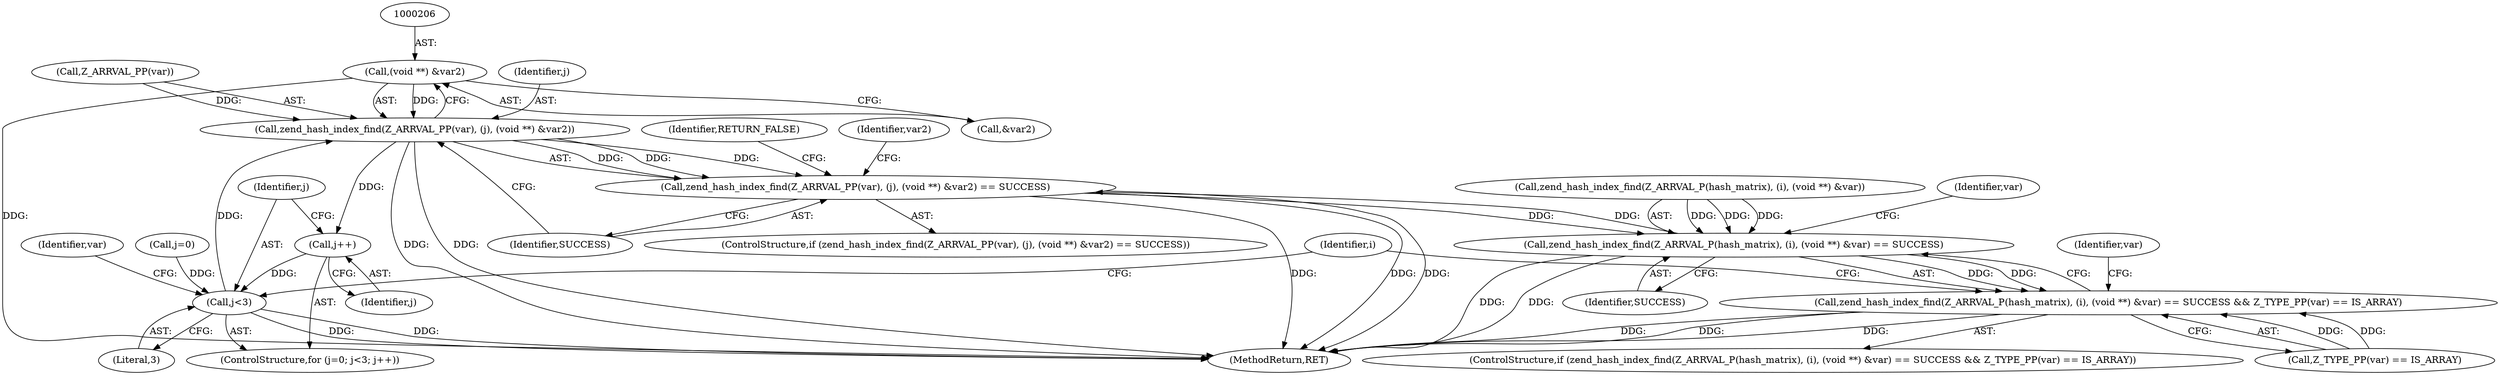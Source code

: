 digraph "0_php-src_2938329ce19cb8c4197dec146c3ec887c6f61d01_0@pointer" {
"1000205" [label="(Call,(void **) &var2)"];
"1000201" [label="(Call,zend_hash_index_find(Z_ARRVAL_PP(var), (j), (void **) &var2))"];
"1000196" [label="(Call,j++)"];
"1000193" [label="(Call,j<3)"];
"1000200" [label="(Call,zend_hash_index_find(Z_ARRVAL_PP(var), (j), (void **) &var2) == SUCCESS)"];
"1000161" [label="(Call,zend_hash_index_find(Z_ARRVAL_P(hash_matrix), (i), (void **) &var) == SUCCESS)"];
"1000160" [label="(Call,zend_hash_index_find(Z_ARRVAL_P(hash_matrix), (i), (void **) &var) == SUCCESS && Z_TYPE_PP(var) == IS_ARRAY)"];
"1000157" [label="(Identifier,i)"];
"1000195" [label="(Literal,3)"];
"1000228" [label="(Identifier,RETURN_FALSE)"];
"1000180" [label="(Identifier,var)"];
"1000162" [label="(Call,zend_hash_index_find(Z_ARRVAL_P(hash_matrix), (i), (void **) &var))"];
"1000205" [label="(Call,(void **) &var2)"];
"1000200" [label="(Call,zend_hash_index_find(Z_ARRVAL_PP(var), (j), (void **) &var2) == SUCCESS)"];
"1000173" [label="(Identifier,var)"];
"1000203" [label="(Identifier,var)"];
"1000161" [label="(Call,zend_hash_index_find(Z_ARRVAL_P(hash_matrix), (i), (void **) &var) == SUCCESS)"];
"1000170" [label="(Identifier,SUCCESS)"];
"1000160" [label="(Call,zend_hash_index_find(Z_ARRVAL_P(hash_matrix), (i), (void **) &var) == SUCCESS && Z_TYPE_PP(var) == IS_ARRAY)"];
"1000209" [label="(Identifier,SUCCESS)"];
"1000202" [label="(Call,Z_ARRVAL_PP(var))"];
"1000197" [label="(Identifier,j)"];
"1000193" [label="(Call,j<3)"];
"1000189" [label="(ControlStructure,for (j=0; j<3; j++))"];
"1000207" [label="(Call,&var2)"];
"1000196" [label="(Call,j++)"];
"1000199" [label="(ControlStructure,if (zend_hash_index_find(Z_ARRVAL_PP(var), (j), (void **) &var2) == SUCCESS))"];
"1000201" [label="(Call,zend_hash_index_find(Z_ARRVAL_PP(var), (j), (void **) &var2))"];
"1000212" [label="(Identifier,var2)"];
"1000204" [label="(Identifier,j)"];
"1000247" [label="(MethodReturn,RET)"];
"1000171" [label="(Call,Z_TYPE_PP(var) == IS_ARRAY)"];
"1000159" [label="(ControlStructure,if (zend_hash_index_find(Z_ARRVAL_P(hash_matrix), (i), (void **) &var) == SUCCESS && Z_TYPE_PP(var) == IS_ARRAY))"];
"1000194" [label="(Identifier,j)"];
"1000190" [label="(Call,j=0)"];
"1000205" -> "1000201"  [label="AST: "];
"1000205" -> "1000207"  [label="CFG: "];
"1000206" -> "1000205"  [label="AST: "];
"1000207" -> "1000205"  [label="AST: "];
"1000201" -> "1000205"  [label="CFG: "];
"1000205" -> "1000247"  [label="DDG: "];
"1000205" -> "1000201"  [label="DDG: "];
"1000201" -> "1000200"  [label="AST: "];
"1000202" -> "1000201"  [label="AST: "];
"1000204" -> "1000201"  [label="AST: "];
"1000209" -> "1000201"  [label="CFG: "];
"1000201" -> "1000247"  [label="DDG: "];
"1000201" -> "1000247"  [label="DDG: "];
"1000201" -> "1000196"  [label="DDG: "];
"1000201" -> "1000200"  [label="DDG: "];
"1000201" -> "1000200"  [label="DDG: "];
"1000201" -> "1000200"  [label="DDG: "];
"1000202" -> "1000201"  [label="DDG: "];
"1000193" -> "1000201"  [label="DDG: "];
"1000196" -> "1000189"  [label="AST: "];
"1000196" -> "1000197"  [label="CFG: "];
"1000197" -> "1000196"  [label="AST: "];
"1000194" -> "1000196"  [label="CFG: "];
"1000196" -> "1000193"  [label="DDG: "];
"1000193" -> "1000189"  [label="AST: "];
"1000193" -> "1000195"  [label="CFG: "];
"1000194" -> "1000193"  [label="AST: "];
"1000195" -> "1000193"  [label="AST: "];
"1000203" -> "1000193"  [label="CFG: "];
"1000157" -> "1000193"  [label="CFG: "];
"1000193" -> "1000247"  [label="DDG: "];
"1000193" -> "1000247"  [label="DDG: "];
"1000190" -> "1000193"  [label="DDG: "];
"1000200" -> "1000199"  [label="AST: "];
"1000200" -> "1000209"  [label="CFG: "];
"1000209" -> "1000200"  [label="AST: "];
"1000212" -> "1000200"  [label="CFG: "];
"1000228" -> "1000200"  [label="CFG: "];
"1000200" -> "1000247"  [label="DDG: "];
"1000200" -> "1000247"  [label="DDG: "];
"1000200" -> "1000247"  [label="DDG: "];
"1000200" -> "1000161"  [label="DDG: "];
"1000161" -> "1000200"  [label="DDG: "];
"1000161" -> "1000160"  [label="AST: "];
"1000161" -> "1000170"  [label="CFG: "];
"1000162" -> "1000161"  [label="AST: "];
"1000170" -> "1000161"  [label="AST: "];
"1000173" -> "1000161"  [label="CFG: "];
"1000160" -> "1000161"  [label="CFG: "];
"1000161" -> "1000247"  [label="DDG: "];
"1000161" -> "1000247"  [label="DDG: "];
"1000161" -> "1000160"  [label="DDG: "];
"1000161" -> "1000160"  [label="DDG: "];
"1000162" -> "1000161"  [label="DDG: "];
"1000162" -> "1000161"  [label="DDG: "];
"1000162" -> "1000161"  [label="DDG: "];
"1000160" -> "1000159"  [label="AST: "];
"1000160" -> "1000171"  [label="CFG: "];
"1000171" -> "1000160"  [label="AST: "];
"1000180" -> "1000160"  [label="CFG: "];
"1000157" -> "1000160"  [label="CFG: "];
"1000160" -> "1000247"  [label="DDG: "];
"1000160" -> "1000247"  [label="DDG: "];
"1000160" -> "1000247"  [label="DDG: "];
"1000171" -> "1000160"  [label="DDG: "];
"1000171" -> "1000160"  [label="DDG: "];
}
